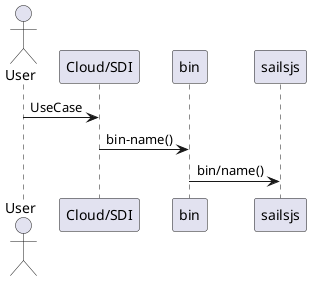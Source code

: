 @startuml
actor User

User -> "Cloud/SDI": UseCase
"Cloud/SDI" -> bin: bin-name()
bin -> sailsjs: bin/name()

@enduml
